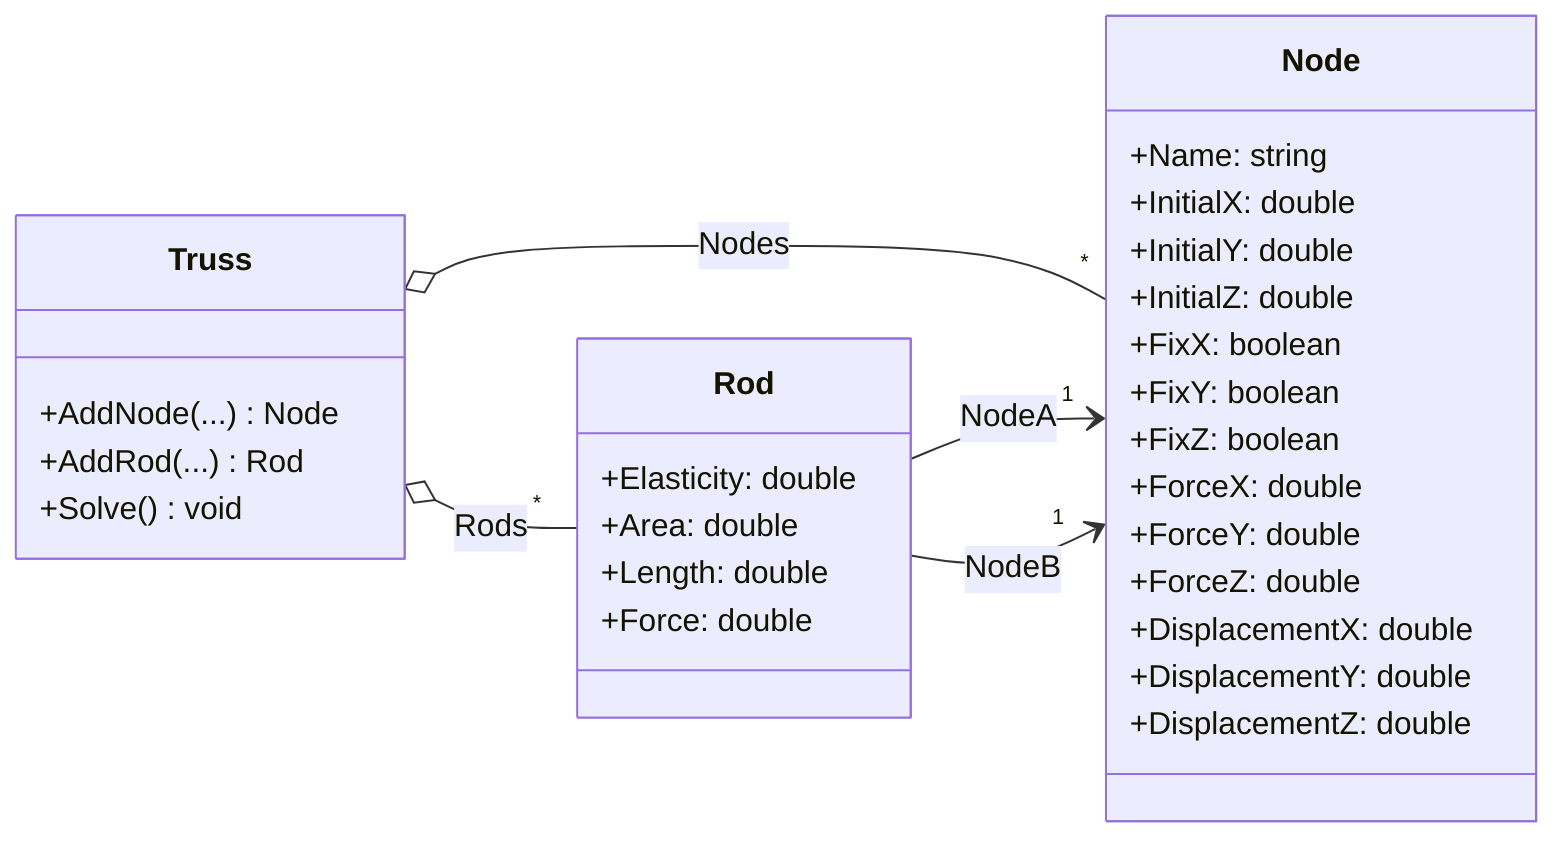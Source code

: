 classDiagram

    direction LR

    class Truss {
        +AddNode(...) Node
        +AddRod(...) Rod
        +Solve() void
    }

    class Node {
        +Name: string
        +InitialX: double
        +InitialY: double
        +InitialZ: double
        +FixX: boolean
        +FixY: boolean
        +FixZ: boolean
        +ForceX: double
        +ForceY: double
        +ForceZ: double
        +DisplacementX: double
        +DisplacementY: double
        +DisplacementZ: double
    }
    
    class Rod {
        +Elasticity: double
        +Area: double
        +Length: double
        +Force: double
    }

    Truss o--"*" Node: Nodes
    Truss o--"*" Rod: Rods

    Rod -->"1" Node: NodeA
    Rod -->"1" Node: NodeB